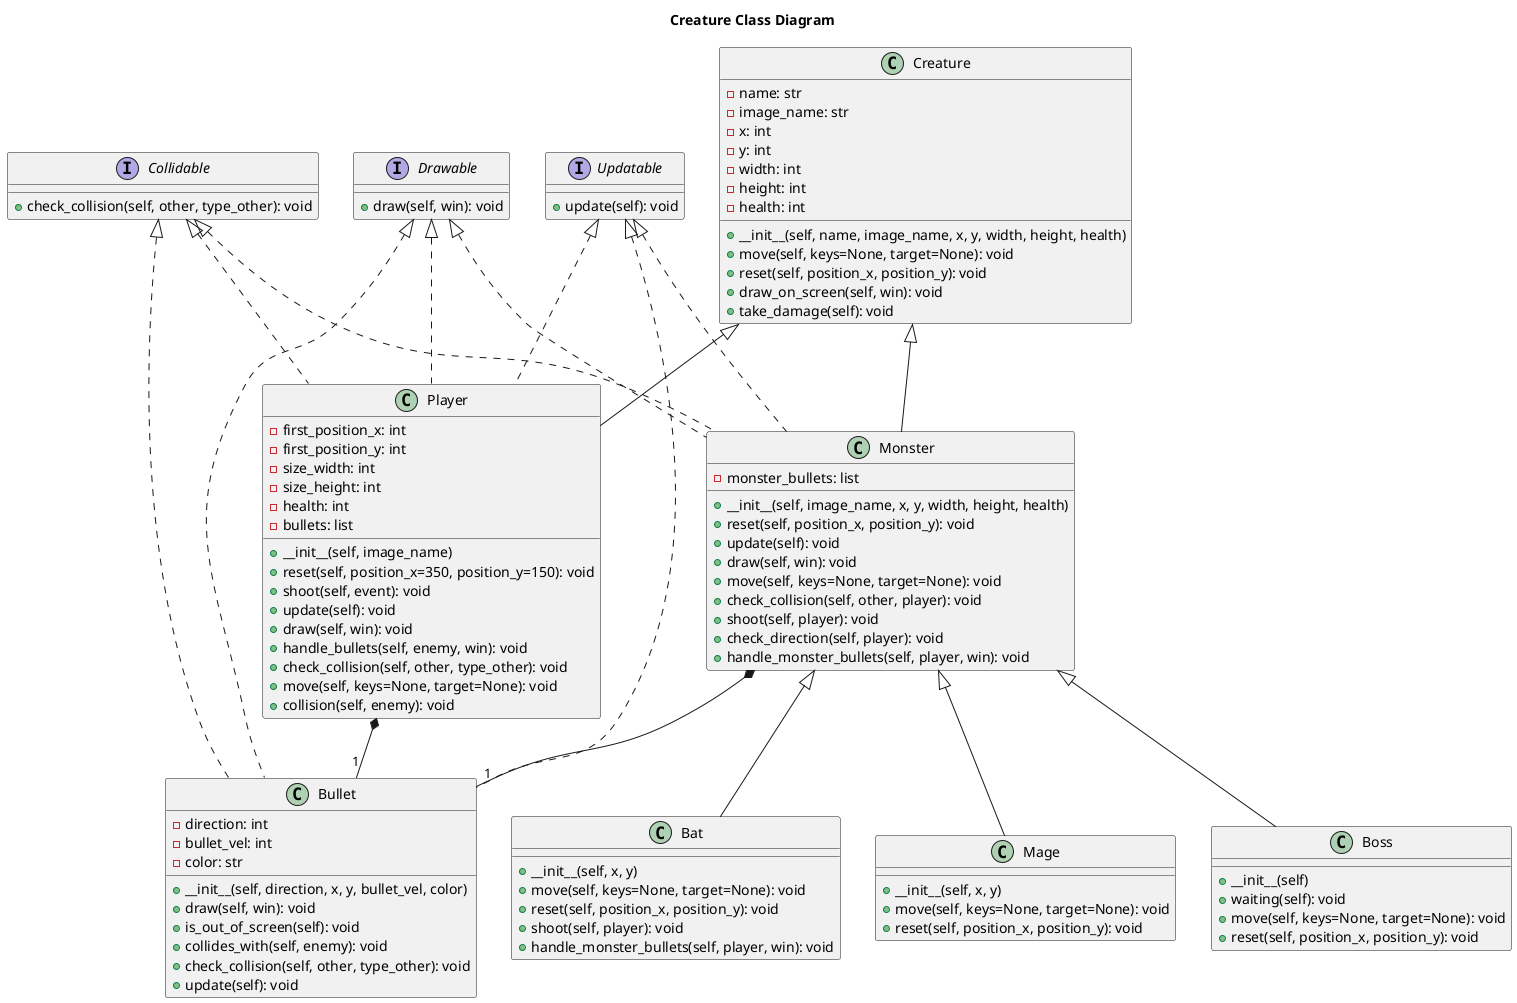 @startuml
title Creature Class Diagram
' The Creature class is a basic representation of all living beings in the game.
class Creature {
  -name: str
  -image_name: str
  -x: int
  -y: int
  -width: int
  -height: int
  -health: int
  +__init__(self, name, image_name, x, y, width, height, health)
  +move(self, keys=None, target=None): void
  +reset(self, position_x, position_y): void
  +draw_on_screen(self, win): void
  +take_damage(self): void
}

' Drawable is an interface for all objects that can be drawn on the screen.
interface Drawable {
  +draw(self, win): void
}

' Collidable is an interface for all objects that can participate in collisions.
interface Collidable {
  +check_collision(self, other, type_other): void
}

' Updatable is an interface for all objects that have a state which can be updated over time.
interface Updatable {
  +update(self): void
}

' The Player class represents the user-controlled character in the game.
class Player {
  -first_position_x: int
  -first_position_y: int
  -size_width: int
  -size_height: int
  -health: int
  -bullets: list
  +__init__(self, image_name)
  +reset(self, position_x=350, position_y=150): void
  +shoot(self, event): void
  +update(self): void
  +draw(self, win): void
  +handle_bullets(self, enemy, win): void
  +check_collision(self, other, type_other): void
  +move(self, keys=None, target=None): void
  +collision(self, enemy): void
}

' The Monster class represents enemies in the game.
class Monster {
  -monster_bullets: list
  +__init__(self, image_name, x, y, width, height, health)
  +reset(self, position_x, position_y): void
  +update(self): void
  +draw(self, win): void
  +move(self, keys=None, target=None): void
  +check_collision(self, other, player): void
  +shoot(self, player): void
  +check_direction(self, player): void
  +handle_monster_bullets(self, player, win): void
}

' The Bullet class represents bullets shot by the player and monsters.
class Bullet {
  -direction: int
  -bullet_vel: int
  -color: str
  +__init__(self, direction, x, y, bullet_vel, color)
  +draw(self, win): void
  +is_out_of_screen(self): void
  +collides_with(self, enemy): void
  +check_collision(self, other, type_other): void
  +update(self): void
}

' The Bat class represents a type of monster.
class Bat {
  +__init__(self, x, y)
  +move(self, keys=None, target=None): void
  +reset(self, position_x, position_y): void
  +shoot(self, player): void
  +handle_monster_bullets(self, player, win): void
}

' The Mage class represents a type of monster.
class Mage {
  +__init__(self, x, y)
  +move(self, keys=None, target=None): void
  +reset(self, position_x, position_y): void
}


' The Boss class represents the boss monster in the game.
class Boss {
  +__init__(self)
  +waiting(self): void
  +move(self, keys=None, target=None): void
  +reset(self, position_x, position_y): void
}

' The Player class extends the Creature class and implements the Drawable, Collidable, and Updatable interfaces.
Creature <|-- Player
Drawable <|.. Player
Collidable <|.. Player
Updatable <|.. Player

' The Monster class extends the Creature class and implements the Drawable, Collidable, and Updatable interfaces.
Creature <|-- Monster
Drawable <|.. Monster
Collidable <|.. Monster
Updatable <|.. Monster

' The Bullet class implements the Drawable, Collidable, and Updatable interfaces.
Drawable <|.. Bullet
Collidable <|.. Bullet
Updatable <|.. Bullet

' The Player class has a relationship with the Bullet class.
Player *-- "1" Bullet
' The Monster class has a relationship with the Bullet class.
Monster *-- "1" Bullet

' The Bat, Mage, and Boss classes extend the Monster class.
Monster <|-- Bat
Monster <|-- Mage
Monster <|-- Boss
@enduml